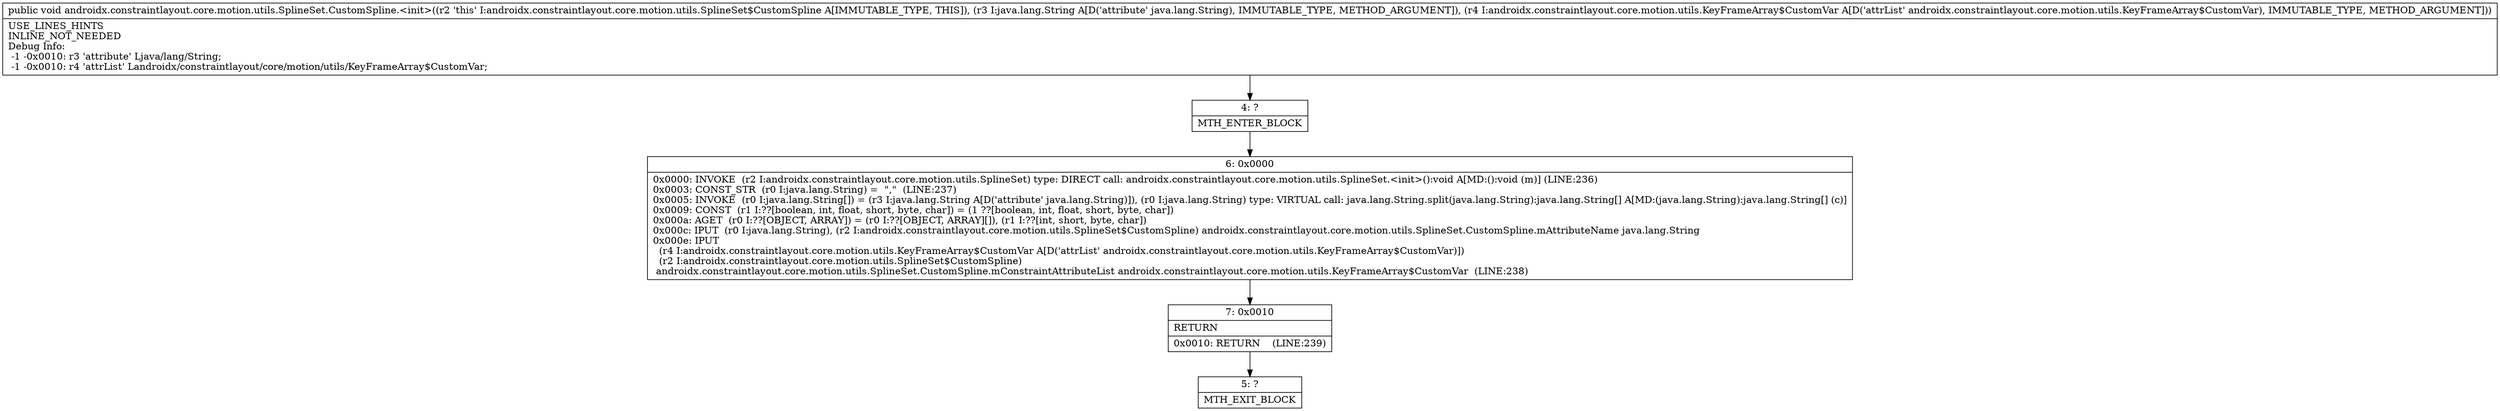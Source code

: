 digraph "CFG forandroidx.constraintlayout.core.motion.utils.SplineSet.CustomSpline.\<init\>(Ljava\/lang\/String;Landroidx\/constraintlayout\/core\/motion\/utils\/KeyFrameArray$CustomVar;)V" {
Node_4 [shape=record,label="{4\:\ ?|MTH_ENTER_BLOCK\l}"];
Node_6 [shape=record,label="{6\:\ 0x0000|0x0000: INVOKE  (r2 I:androidx.constraintlayout.core.motion.utils.SplineSet) type: DIRECT call: androidx.constraintlayout.core.motion.utils.SplineSet.\<init\>():void A[MD:():void (m)] (LINE:236)\l0x0003: CONST_STR  (r0 I:java.lang.String) =  \",\"  (LINE:237)\l0x0005: INVOKE  (r0 I:java.lang.String[]) = (r3 I:java.lang.String A[D('attribute' java.lang.String)]), (r0 I:java.lang.String) type: VIRTUAL call: java.lang.String.split(java.lang.String):java.lang.String[] A[MD:(java.lang.String):java.lang.String[] (c)]\l0x0009: CONST  (r1 I:??[boolean, int, float, short, byte, char]) = (1 ??[boolean, int, float, short, byte, char]) \l0x000a: AGET  (r0 I:??[OBJECT, ARRAY]) = (r0 I:??[OBJECT, ARRAY][]), (r1 I:??[int, short, byte, char]) \l0x000c: IPUT  (r0 I:java.lang.String), (r2 I:androidx.constraintlayout.core.motion.utils.SplineSet$CustomSpline) androidx.constraintlayout.core.motion.utils.SplineSet.CustomSpline.mAttributeName java.lang.String \l0x000e: IPUT  \l  (r4 I:androidx.constraintlayout.core.motion.utils.KeyFrameArray$CustomVar A[D('attrList' androidx.constraintlayout.core.motion.utils.KeyFrameArray$CustomVar)])\l  (r2 I:androidx.constraintlayout.core.motion.utils.SplineSet$CustomSpline)\l androidx.constraintlayout.core.motion.utils.SplineSet.CustomSpline.mConstraintAttributeList androidx.constraintlayout.core.motion.utils.KeyFrameArray$CustomVar  (LINE:238)\l}"];
Node_7 [shape=record,label="{7\:\ 0x0010|RETURN\l|0x0010: RETURN    (LINE:239)\l}"];
Node_5 [shape=record,label="{5\:\ ?|MTH_EXIT_BLOCK\l}"];
MethodNode[shape=record,label="{public void androidx.constraintlayout.core.motion.utils.SplineSet.CustomSpline.\<init\>((r2 'this' I:androidx.constraintlayout.core.motion.utils.SplineSet$CustomSpline A[IMMUTABLE_TYPE, THIS]), (r3 I:java.lang.String A[D('attribute' java.lang.String), IMMUTABLE_TYPE, METHOD_ARGUMENT]), (r4 I:androidx.constraintlayout.core.motion.utils.KeyFrameArray$CustomVar A[D('attrList' androidx.constraintlayout.core.motion.utils.KeyFrameArray$CustomVar), IMMUTABLE_TYPE, METHOD_ARGUMENT]))  | USE_LINES_HINTS\lINLINE_NOT_NEEDED\lDebug Info:\l  \-1 \-0x0010: r3 'attribute' Ljava\/lang\/String;\l  \-1 \-0x0010: r4 'attrList' Landroidx\/constraintlayout\/core\/motion\/utils\/KeyFrameArray$CustomVar;\l}"];
MethodNode -> Node_4;Node_4 -> Node_6;
Node_6 -> Node_7;
Node_7 -> Node_5;
}

